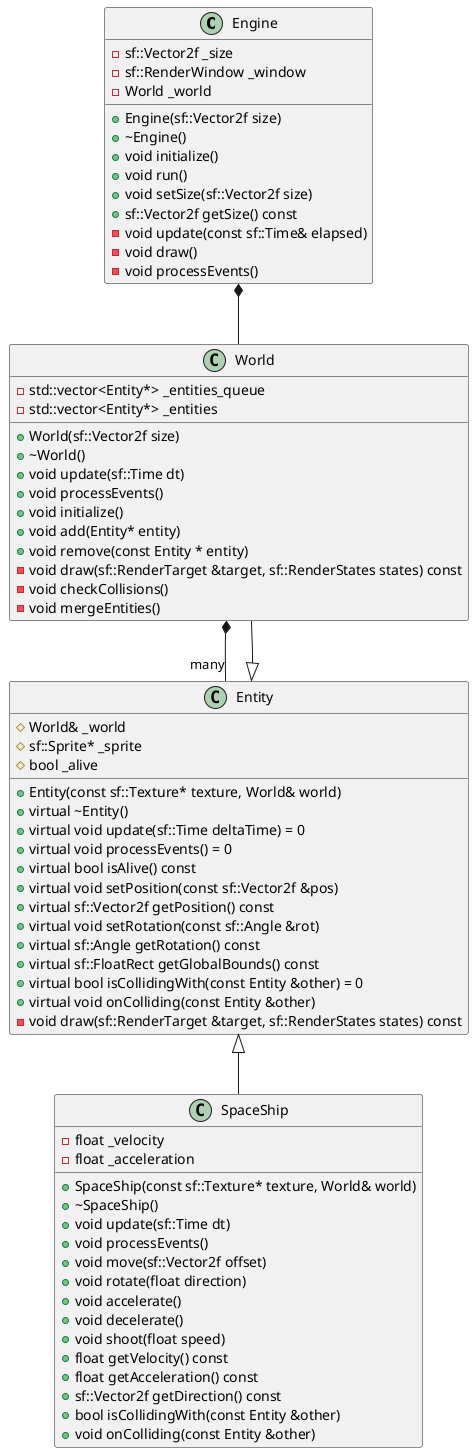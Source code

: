 @startuml

class Engine {
    - sf::Vector2f _size
    - sf::RenderWindow _window
    - World _world
    + Engine(sf::Vector2f size)
    + ~Engine()
    + void initialize()
    + void run()
    + void setSize(sf::Vector2f size)
    + sf::Vector2f getSize() const
    - void update(const sf::Time& elapsed)
    - void draw()
    - void processEvents()
}

class World {
    - std::vector<Entity*> _entities_queue
    - std::vector<Entity*> _entities
    + World(sf::Vector2f size)
    + ~World()
    + void update(sf::Time dt)
    + void processEvents()
    + void initialize()
    + void add(Entity* entity)
    + void remove(const Entity * entity)
    - void draw(sf::RenderTarget &target, sf::RenderStates states) const
    - void checkCollisions()
    - void mergeEntities()
}

class Entity {
    # World& _world
    # sf::Sprite* _sprite
    # bool _alive
    + Entity(const sf::Texture* texture, World& world)
    + virtual ~Entity()
    + virtual void update(sf::Time deltaTime) = 0
    + virtual void processEvents() = 0
    + virtual bool isAlive() const
    + virtual void setPosition(const sf::Vector2f &pos)
    + virtual sf::Vector2f getPosition() const
    + virtual void setRotation(const sf::Angle &rot)
    + virtual sf::Angle getRotation() const
    + virtual sf::FloatRect getGlobalBounds() const
    + virtual bool isCollidingWith(const Entity &other) = 0
    + virtual void onColliding(const Entity &other)
    - void draw(sf::RenderTarget &target, sf::RenderStates states) const
}

class SpaceShip {
    - float _velocity
    - float _acceleration
    + SpaceShip(const sf::Texture* texture, World& world)
    + ~SpaceShip()
    + void update(sf::Time dt)
    + void processEvents()
    + void move(sf::Vector2f offset)
    + void rotate(float direction)
    + void accelerate()
    + void decelerate()
    + void shoot(float speed)
    + float getVelocity() const
    + float getAcceleration() const
    + sf::Vector2f getDirection() const
    + bool isCollidingWith(const Entity &other)
    + void onColliding(const Entity &other)
}

Entity <|-- World
World *-- "many" Entity
Engine *-- World
Entity <|-- SpaceShip

@enduml